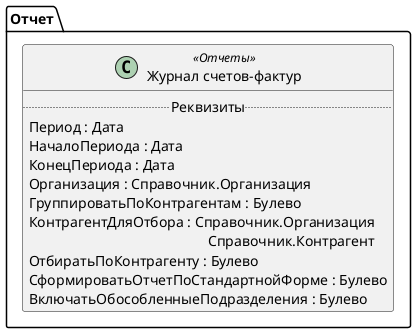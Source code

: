 ﻿@startuml ЖурналУчетаСчетовФактур
'!include templates.wsd
'..\include templates.wsd
class Отчет.ЖурналУчетаСчетовФактур as "Журнал счетов-фактур" <<Отчеты>>
{
..Реквизиты..
Период : Дата
НачалоПериода : Дата
КонецПериода : Дата
Организация : Справочник.Организация
ГруппироватьПоКонтрагентам : Булево
КонтрагентДляОтбора : Справочник.Организация\rСправочник.Контрагент
ОтбиратьПоКонтрагенту : Булево
СформироватьОтчетПоСтандартнойФорме : Булево
ВключатьОбособленныеПодразделения : Булево
}
@enduml
